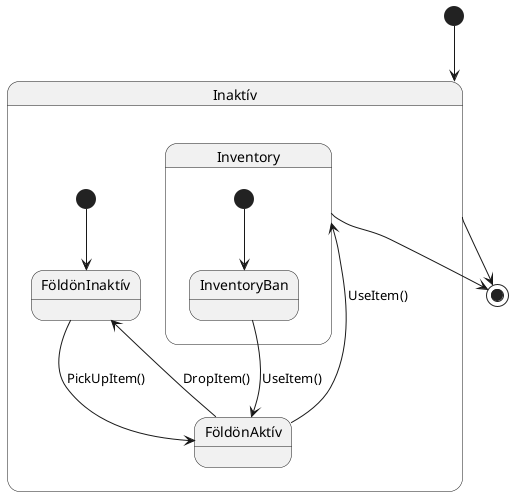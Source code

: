 @startuml
[*] --> Inaktív

state Inaktív {
    [*] --> FöldönInaktív
    FöldönInaktív --> FöldönAktív : PickUpItem()
    FöldönAktív --> FöldönInaktív : DropItem()
    FöldönAktív --> Inventory : UseItem()
}

state Inventory {
    [*] --> InventoryBan
    InventoryBan --> FöldönAktív : UseItem()
}

Inaktív --> [*]
Inventory --> [*]

@enduml